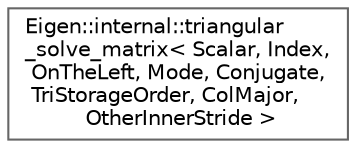 digraph "Graphical Class Hierarchy"
{
 // LATEX_PDF_SIZE
  bgcolor="transparent";
  edge [fontname=Helvetica,fontsize=10,labelfontname=Helvetica,labelfontsize=10];
  node [fontname=Helvetica,fontsize=10,shape=box,height=0.2,width=0.4];
  rankdir="LR";
  Node0 [id="Node000000",label="Eigen::internal::triangular\l_solve_matrix\< Scalar, Index,\l OnTheLeft, Mode, Conjugate,\l TriStorageOrder, ColMajor,\l OtherInnerStride \>",height=0.2,width=0.4,color="grey40", fillcolor="white", style="filled",URL="$structEigen_1_1internal_1_1triangular__solve__matrix_3_01Scalar_00_01Index_00_01OnTheLeft_00_01M57d61ff992aacc1f4e165c6b7ac60800.html",tooltip=" "];
}
